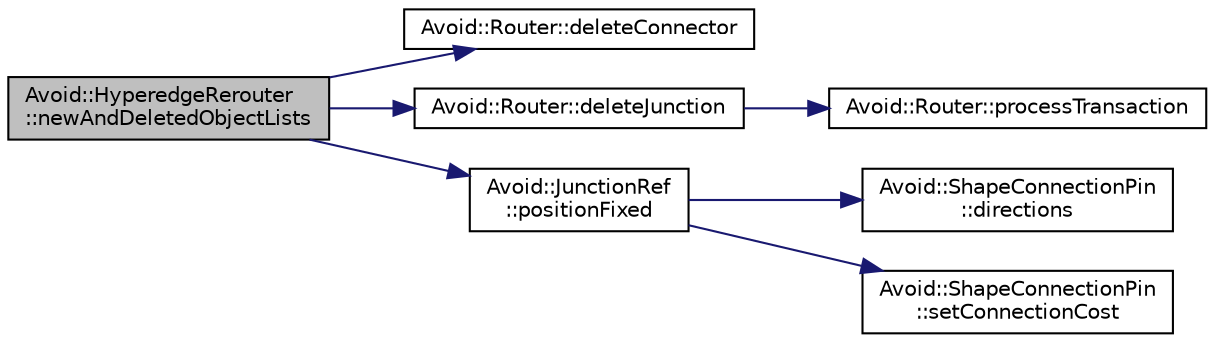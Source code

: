digraph "Avoid::HyperedgeRerouter::newAndDeletedObjectLists"
{
  edge [fontname="Helvetica",fontsize="10",labelfontname="Helvetica",labelfontsize="10"];
  node [fontname="Helvetica",fontsize="10",shape=record];
  rankdir="LR";
  Node2 [label="Avoid::HyperedgeRerouter\l::newAndDeletedObjectLists",height=0.2,width=0.4,color="black", fillcolor="grey75", style="filled", fontcolor="black"];
  Node2 -> Node3 [color="midnightblue",fontsize="10",style="solid",fontname="Helvetica"];
  Node3 [label="Avoid::Router::deleteConnector",height=0.2,width=0.4,color="black", fillcolor="white", style="filled",URL="$classAvoid_1_1Router.html#a316f15b3e974c273bb55cfb19b751394",tooltip="Remove a connector from the router scene. "];
  Node2 -> Node4 [color="midnightblue",fontsize="10",style="solid",fontname="Helvetica"];
  Node4 [label="Avoid::Router::deleteJunction",height=0.2,width=0.4,color="black", fillcolor="white", style="filled",URL="$classAvoid_1_1Router.html#a5b044531d3dc81fa76819e55917924b0",tooltip="Remove a junction from the router scene. "];
  Node4 -> Node5 [color="midnightblue",fontsize="10",style="solid",fontname="Helvetica"];
  Node5 [label="Avoid::Router::processTransaction",height=0.2,width=0.4,color="black", fillcolor="white", style="filled",URL="$classAvoid_1_1Router.html#ac4497126d8d4c76a122af565260941fc",tooltip="Finishes the current transaction and processes all the queued object changes efficiently. "];
  Node2 -> Node6 [color="midnightblue",fontsize="10",style="solid",fontname="Helvetica"];
  Node6 [label="Avoid::JunctionRef\l::positionFixed",height=0.2,width=0.4,color="black", fillcolor="white", style="filled",URL="$classAvoid_1_1JunctionRef.html#afedd45d8a3e85dc8afd43dbcbb06bd45",tooltip="Returns whether this junction has a fixed position (that can&#39;t be moved by the Router during routing)..."];
  Node6 -> Node7 [color="midnightblue",fontsize="10",style="solid",fontname="Helvetica"];
  Node7 [label="Avoid::ShapeConnectionPin\l::directions",height=0.2,width=0.4,color="black", fillcolor="white", style="filled",URL="$classAvoid_1_1ShapeConnectionPin.html#a3338c7b8187a973e12fa57d3156e8b96",tooltip="Returns the directions in which this connection pin has visibility. "];
  Node6 -> Node8 [color="midnightblue",fontsize="10",style="solid",fontname="Helvetica"];
  Node8 [label="Avoid::ShapeConnectionPin\l::setConnectionCost",height=0.2,width=0.4,color="black", fillcolor="white", style="filled",URL="$classAvoid_1_1ShapeConnectionPin.html#ae5323cbf7f0005a4fb9e3327c42353d1",tooltip="Sets a cost used when selecting whether connectors should be be attached to this connection pin..."];
}
